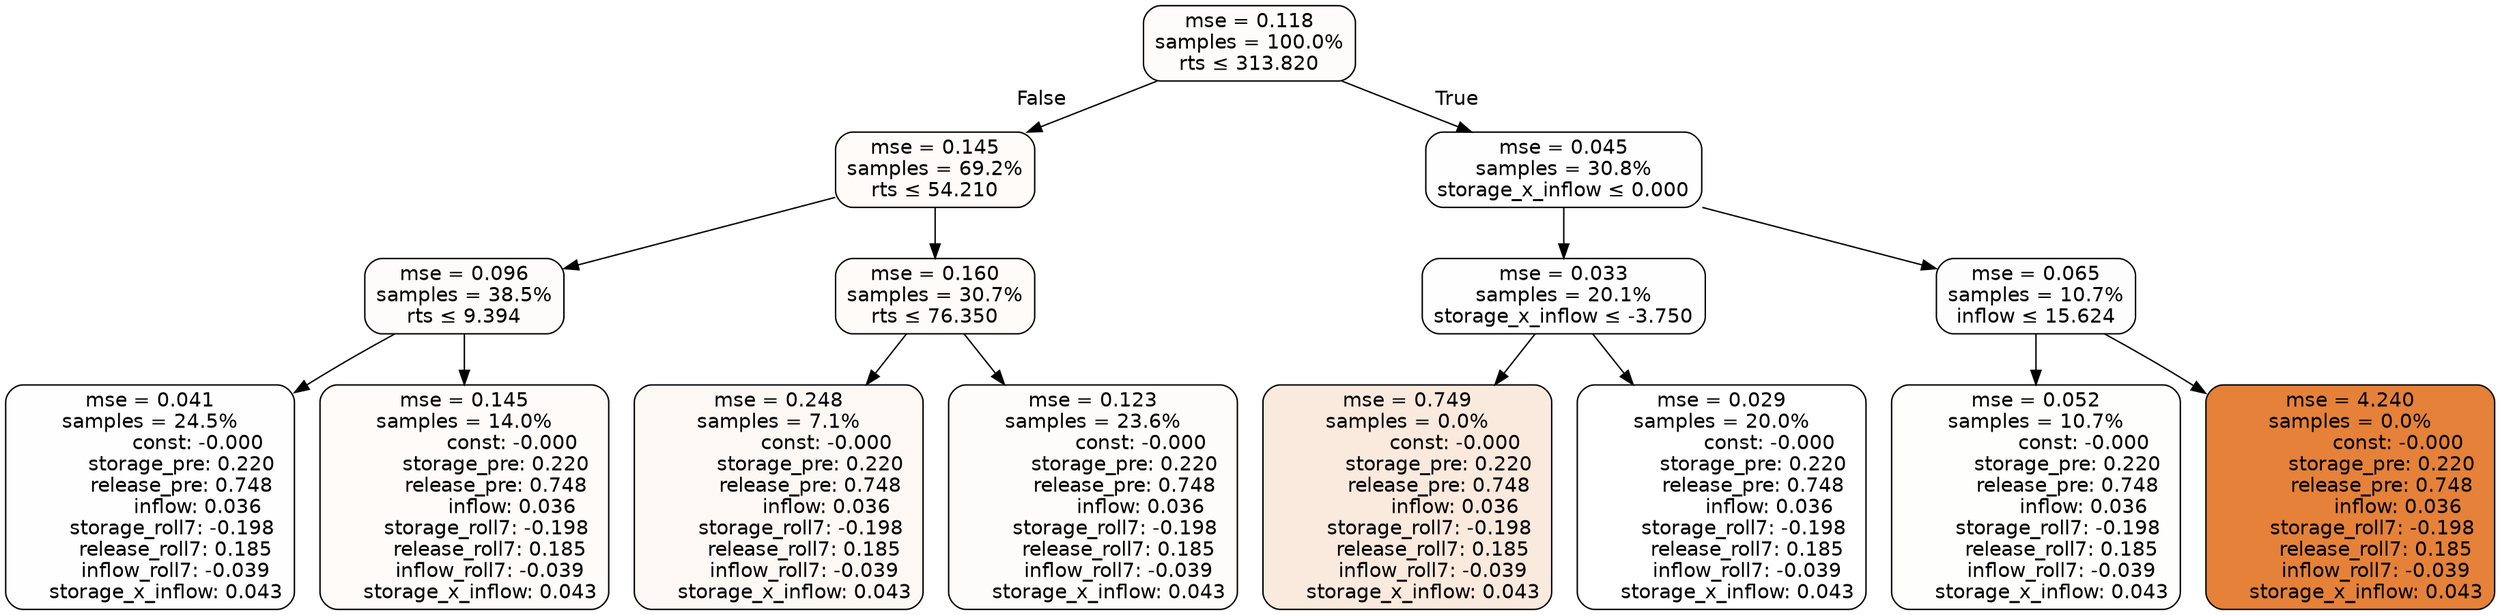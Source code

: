 digraph tree {
node [shape=rectangle, style="filled, rounded", color="black", fontname=helvetica] ;
edge [fontname=helvetica] ;
	"0" [label="mse = 0.118
samples = 100.0%
rts &le; 313.820", fillcolor="#fefcfa"]
	"1" [label="mse = 0.145
samples = 69.2%
rts &le; 54.210", fillcolor="#fefbf9"]
	"2" [label="mse = 0.096
samples = 38.5%
rts &le; 9.394", fillcolor="#fefcfb"]
	"3" [label="mse = 0.041
samples = 24.5%
               const: -0.000
          storage_pre: 0.220
          release_pre: 0.748
               inflow: 0.036
       storage_roll7: -0.198
        release_roll7: 0.185
        inflow_roll7: -0.039
     storage_x_inflow: 0.043", fillcolor="#fefefe"]
	"4" [label="mse = 0.145
samples = 14.0%
               const: -0.000
          storage_pre: 0.220
          release_pre: 0.748
               inflow: 0.036
       storage_roll7: -0.198
        release_roll7: 0.185
        inflow_roll7: -0.039
     storage_x_inflow: 0.043", fillcolor="#fefbf9"]
	"5" [label="mse = 0.160
samples = 30.7%
rts &le; 76.350", fillcolor="#fefbf8"]
	"6" [label="mse = 0.248
samples = 7.1%
               const: -0.000
          storage_pre: 0.220
          release_pre: 0.748
               inflow: 0.036
       storage_roll7: -0.198
        release_roll7: 0.185
        inflow_roll7: -0.039
     storage_x_inflow: 0.043", fillcolor="#fdf8f4"]
	"7" [label="mse = 0.123
samples = 23.6%
               const: -0.000
          storage_pre: 0.220
          release_pre: 0.748
               inflow: 0.036
       storage_roll7: -0.198
        release_roll7: 0.185
        inflow_roll7: -0.039
     storage_x_inflow: 0.043", fillcolor="#fefcfa"]
	"8" [label="mse = 0.045
samples = 30.8%
storage_x_inflow &le; 0.000", fillcolor="#fefefe"]
	"9" [label="mse = 0.033
samples = 20.1%
storage_x_inflow &le; -3.750", fillcolor="#fefefe"]
	"10" [label="mse = 0.749
samples = 0.0%
               const: -0.000
          storage_pre: 0.220
          release_pre: 0.748
               inflow: 0.036
       storage_roll7: -0.198
        release_roll7: 0.185
        inflow_roll7: -0.039
     storage_x_inflow: 0.043", fillcolor="#fae9dd"]
	"11" [label="mse = 0.029
samples = 20.0%
               const: -0.000
          storage_pre: 0.220
          release_pre: 0.748
               inflow: 0.036
       storage_roll7: -0.198
        release_roll7: 0.185
        inflow_roll7: -0.039
     storage_x_inflow: 0.043", fillcolor="#ffffff"]
	"12" [label="mse = 0.065
samples = 10.7%
inflow &le; 15.624", fillcolor="#fefdfd"]
	"13" [label="mse = 0.052
samples = 10.7%
               const: -0.000
          storage_pre: 0.220
          release_pre: 0.748
               inflow: 0.036
       storage_roll7: -0.198
        release_roll7: 0.185
        inflow_roll7: -0.039
     storage_x_inflow: 0.043", fillcolor="#fefefd"]
	"14" [label="mse = 4.240
samples = 0.0%
               const: -0.000
          storage_pre: 0.220
          release_pre: 0.748
               inflow: 0.036
       storage_roll7: -0.198
        release_roll7: 0.185
        inflow_roll7: -0.039
     storage_x_inflow: 0.043", fillcolor="#e58139"]

	"0" -> "1" [labeldistance=2.5, labelangle=45, headlabel="False"]
	"1" -> "2"
	"2" -> "3"
	"2" -> "4"
	"1" -> "5"
	"5" -> "6"
	"5" -> "7"
	"0" -> "8" [labeldistance=2.5, labelangle=-45, headlabel="True"]
	"8" -> "9"
	"9" -> "10"
	"9" -> "11"
	"8" -> "12"
	"12" -> "13"
	"12" -> "14"
}